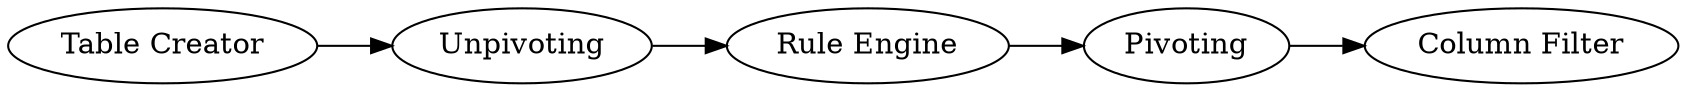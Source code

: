 digraph {
	264 -> 265
	261 -> 264
	266 -> 267
	265 -> 266
	265 [label="Rule Engine"]
	264 [label=Unpivoting]
	267 [label="Column Filter"]
	261 [label="Table Creator"]
	266 [label=Pivoting]
	rankdir=LR
}
